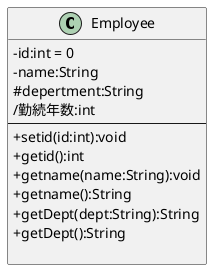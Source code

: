 @startuml ユースケース図
skinparam classAttributeIconSize 0
' class A<<ステレオタイプ>>{}
' class B{
'     - 属性1:int
'     - 属性2:string
' }
' class C{
'     ---
'     + 操作１():void
'     + 操作２():String
' }
' class D{
'     - 属性1:int
'     - 属性2:string
'     ---
'     + 操作１():void
'     + 操作２():String
' }

class Employee {
    -id:int = 0
    -name:String
    #depertment:String
    /勤続年数:int
    ---
    +setid(id:int):void
    +getid():int
    +getname(name:String):void
    +getname():String
    +getDept(dept:String):String
    +getDept():String

}

@enduml